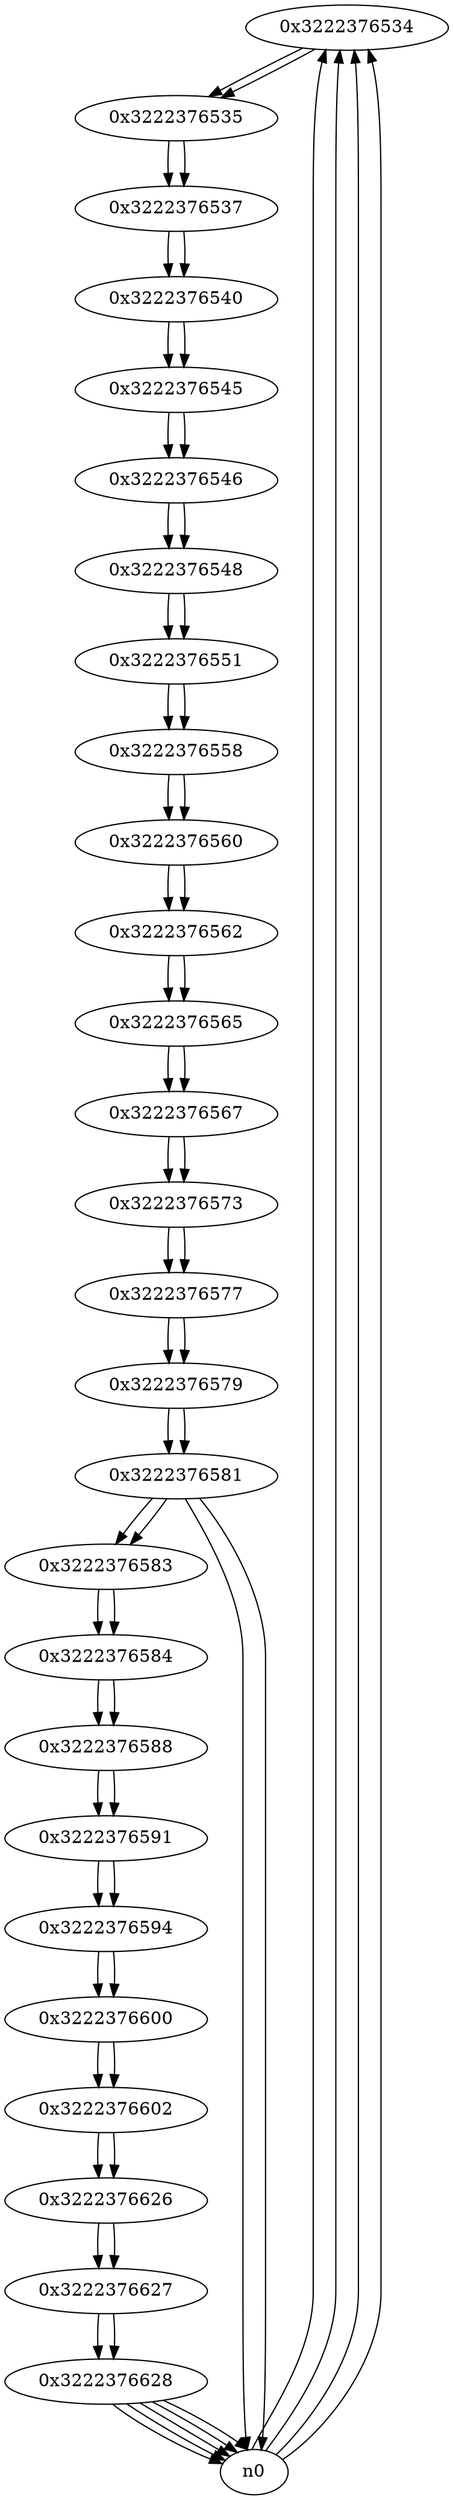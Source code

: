 digraph G{
/* nodes */
  n1 [label="0x3222376534"]
  n2 [label="0x3222376535"]
  n3 [label="0x3222376537"]
  n4 [label="0x3222376540"]
  n5 [label="0x3222376545"]
  n6 [label="0x3222376546"]
  n7 [label="0x3222376548"]
  n8 [label="0x3222376551"]
  n9 [label="0x3222376558"]
  n10 [label="0x3222376560"]
  n11 [label="0x3222376562"]
  n12 [label="0x3222376565"]
  n13 [label="0x3222376567"]
  n14 [label="0x3222376573"]
  n15 [label="0x3222376577"]
  n16 [label="0x3222376579"]
  n17 [label="0x3222376581"]
  n18 [label="0x3222376583"]
  n19 [label="0x3222376584"]
  n20 [label="0x3222376588"]
  n21 [label="0x3222376591"]
  n22 [label="0x3222376594"]
  n23 [label="0x3222376600"]
  n24 [label="0x3222376602"]
  n25 [label="0x3222376626"]
  n26 [label="0x3222376627"]
  n27 [label="0x3222376628"]
/* edges */
n1 -> n2;
n0 -> n1;
n0 -> n1;
n0 -> n1;
n0 -> n1;
n2 -> n3;
n1 -> n2;
n3 -> n4;
n2 -> n3;
n4 -> n5;
n3 -> n4;
n5 -> n6;
n4 -> n5;
n6 -> n7;
n5 -> n6;
n7 -> n8;
n6 -> n7;
n8 -> n9;
n7 -> n8;
n9 -> n10;
n8 -> n9;
n10 -> n11;
n9 -> n10;
n11 -> n12;
n10 -> n11;
n12 -> n13;
n11 -> n12;
n13 -> n14;
n12 -> n13;
n14 -> n15;
n13 -> n14;
n15 -> n16;
n14 -> n15;
n16 -> n17;
n15 -> n16;
n17 -> n0;
n17 -> n18;
n17 -> n0;
n16 -> n17;
n18 -> n19;
n17 -> n18;
n19 -> n20;
n18 -> n19;
n20 -> n21;
n19 -> n20;
n21 -> n22;
n20 -> n21;
n22 -> n23;
n21 -> n22;
n23 -> n24;
n22 -> n23;
n24 -> n25;
n23 -> n24;
n25 -> n26;
n24 -> n25;
n26 -> n27;
n25 -> n26;
n27 -> n0;
n27 -> n0;
n27 -> n0;
n27 -> n0;
n27 -> n0;
n26 -> n27;
}
